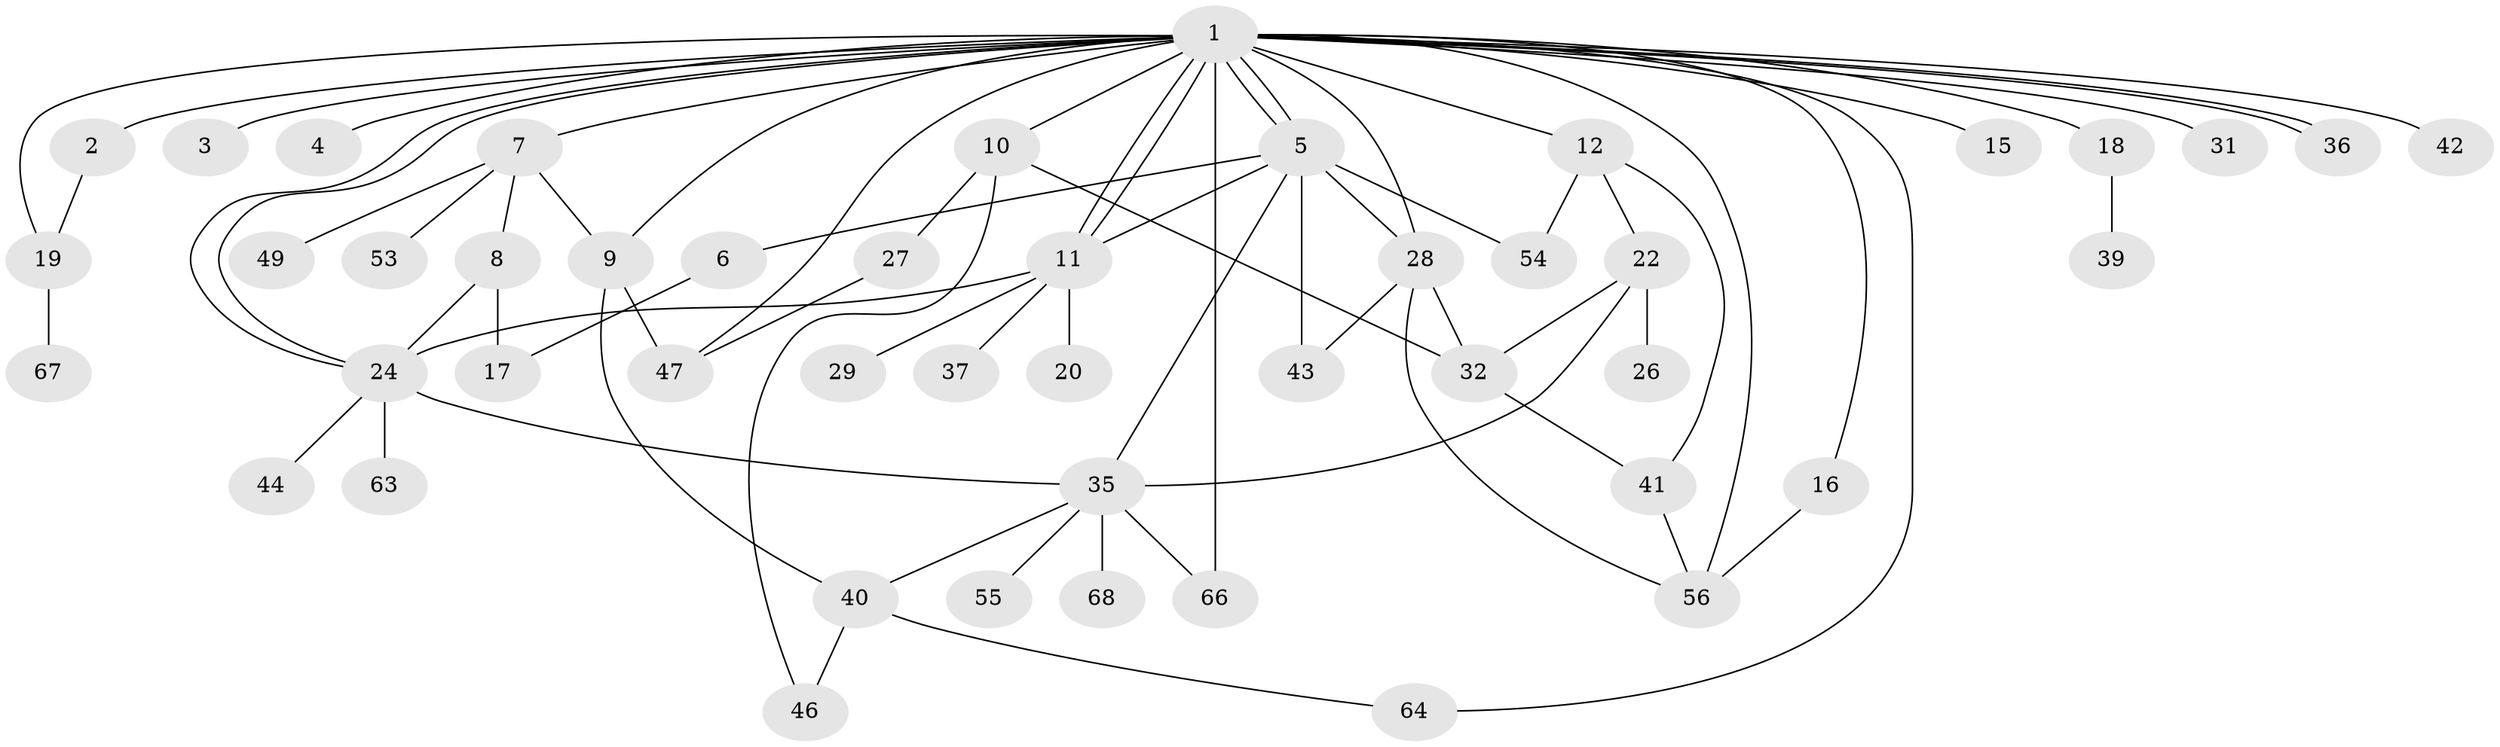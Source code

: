 // original degree distribution, {28: 0.014492753623188406, 3: 0.18840579710144928, 1: 0.3188405797101449, 8: 0.014492753623188406, 6: 0.028985507246376812, 5: 0.08695652173913043, 7: 0.014492753623188406, 4: 0.028985507246376812, 2: 0.30434782608695654}
// Generated by graph-tools (version 1.1) at 2025/11/02/27/25 16:11:13]
// undirected, 47 vertices, 73 edges
graph export_dot {
graph [start="1"]
  node [color=gray90,style=filled];
  1 [super="+52"];
  2 [super="+13"];
  3;
  4;
  5 [super="+33"];
  6 [super="+61"];
  7 [super="+58"];
  8 [super="+48"];
  9 [super="+38"];
  10 [super="+14"];
  11 [super="+25"];
  12 [super="+69"];
  15;
  16;
  17 [super="+62"];
  18 [super="+21"];
  19 [super="+30"];
  20;
  22 [super="+23"];
  24 [super="+34"];
  26;
  27;
  28 [super="+65"];
  29;
  31;
  32 [super="+59"];
  35 [super="+45"];
  36;
  37;
  39 [super="+51"];
  40 [super="+50"];
  41;
  42;
  43;
  44;
  46;
  47 [super="+57"];
  49;
  53;
  54;
  55 [super="+60"];
  56;
  63;
  64;
  66;
  67;
  68;
  1 -- 2;
  1 -- 3;
  1 -- 4;
  1 -- 5;
  1 -- 5;
  1 -- 7;
  1 -- 9 [weight=2];
  1 -- 10;
  1 -- 11;
  1 -- 11;
  1 -- 12;
  1 -- 15;
  1 -- 16;
  1 -- 18;
  1 -- 19;
  1 -- 24;
  1 -- 24;
  1 -- 28;
  1 -- 31;
  1 -- 36;
  1 -- 36;
  1 -- 42;
  1 -- 47;
  1 -- 56;
  1 -- 64;
  1 -- 66;
  2 -- 19;
  5 -- 6;
  5 -- 28;
  5 -- 35;
  5 -- 43;
  5 -- 54;
  5 -- 11;
  6 -- 17;
  7 -- 8;
  7 -- 9;
  7 -- 49;
  7 -- 53;
  8 -- 17;
  8 -- 24;
  9 -- 40;
  9 -- 47;
  10 -- 46;
  10 -- 32;
  10 -- 27;
  11 -- 20;
  11 -- 29;
  11 -- 37;
  11 -- 24;
  12 -- 22;
  12 -- 41;
  12 -- 54;
  16 -- 56;
  18 -- 39;
  19 -- 67;
  22 -- 26;
  22 -- 35;
  22 -- 32;
  24 -- 63 [weight=2];
  24 -- 44;
  24 -- 35;
  27 -- 47;
  28 -- 32;
  28 -- 56;
  28 -- 43;
  32 -- 41;
  35 -- 40;
  35 -- 55;
  35 -- 66;
  35 -- 68;
  40 -- 46;
  40 -- 64;
  41 -- 56;
}
